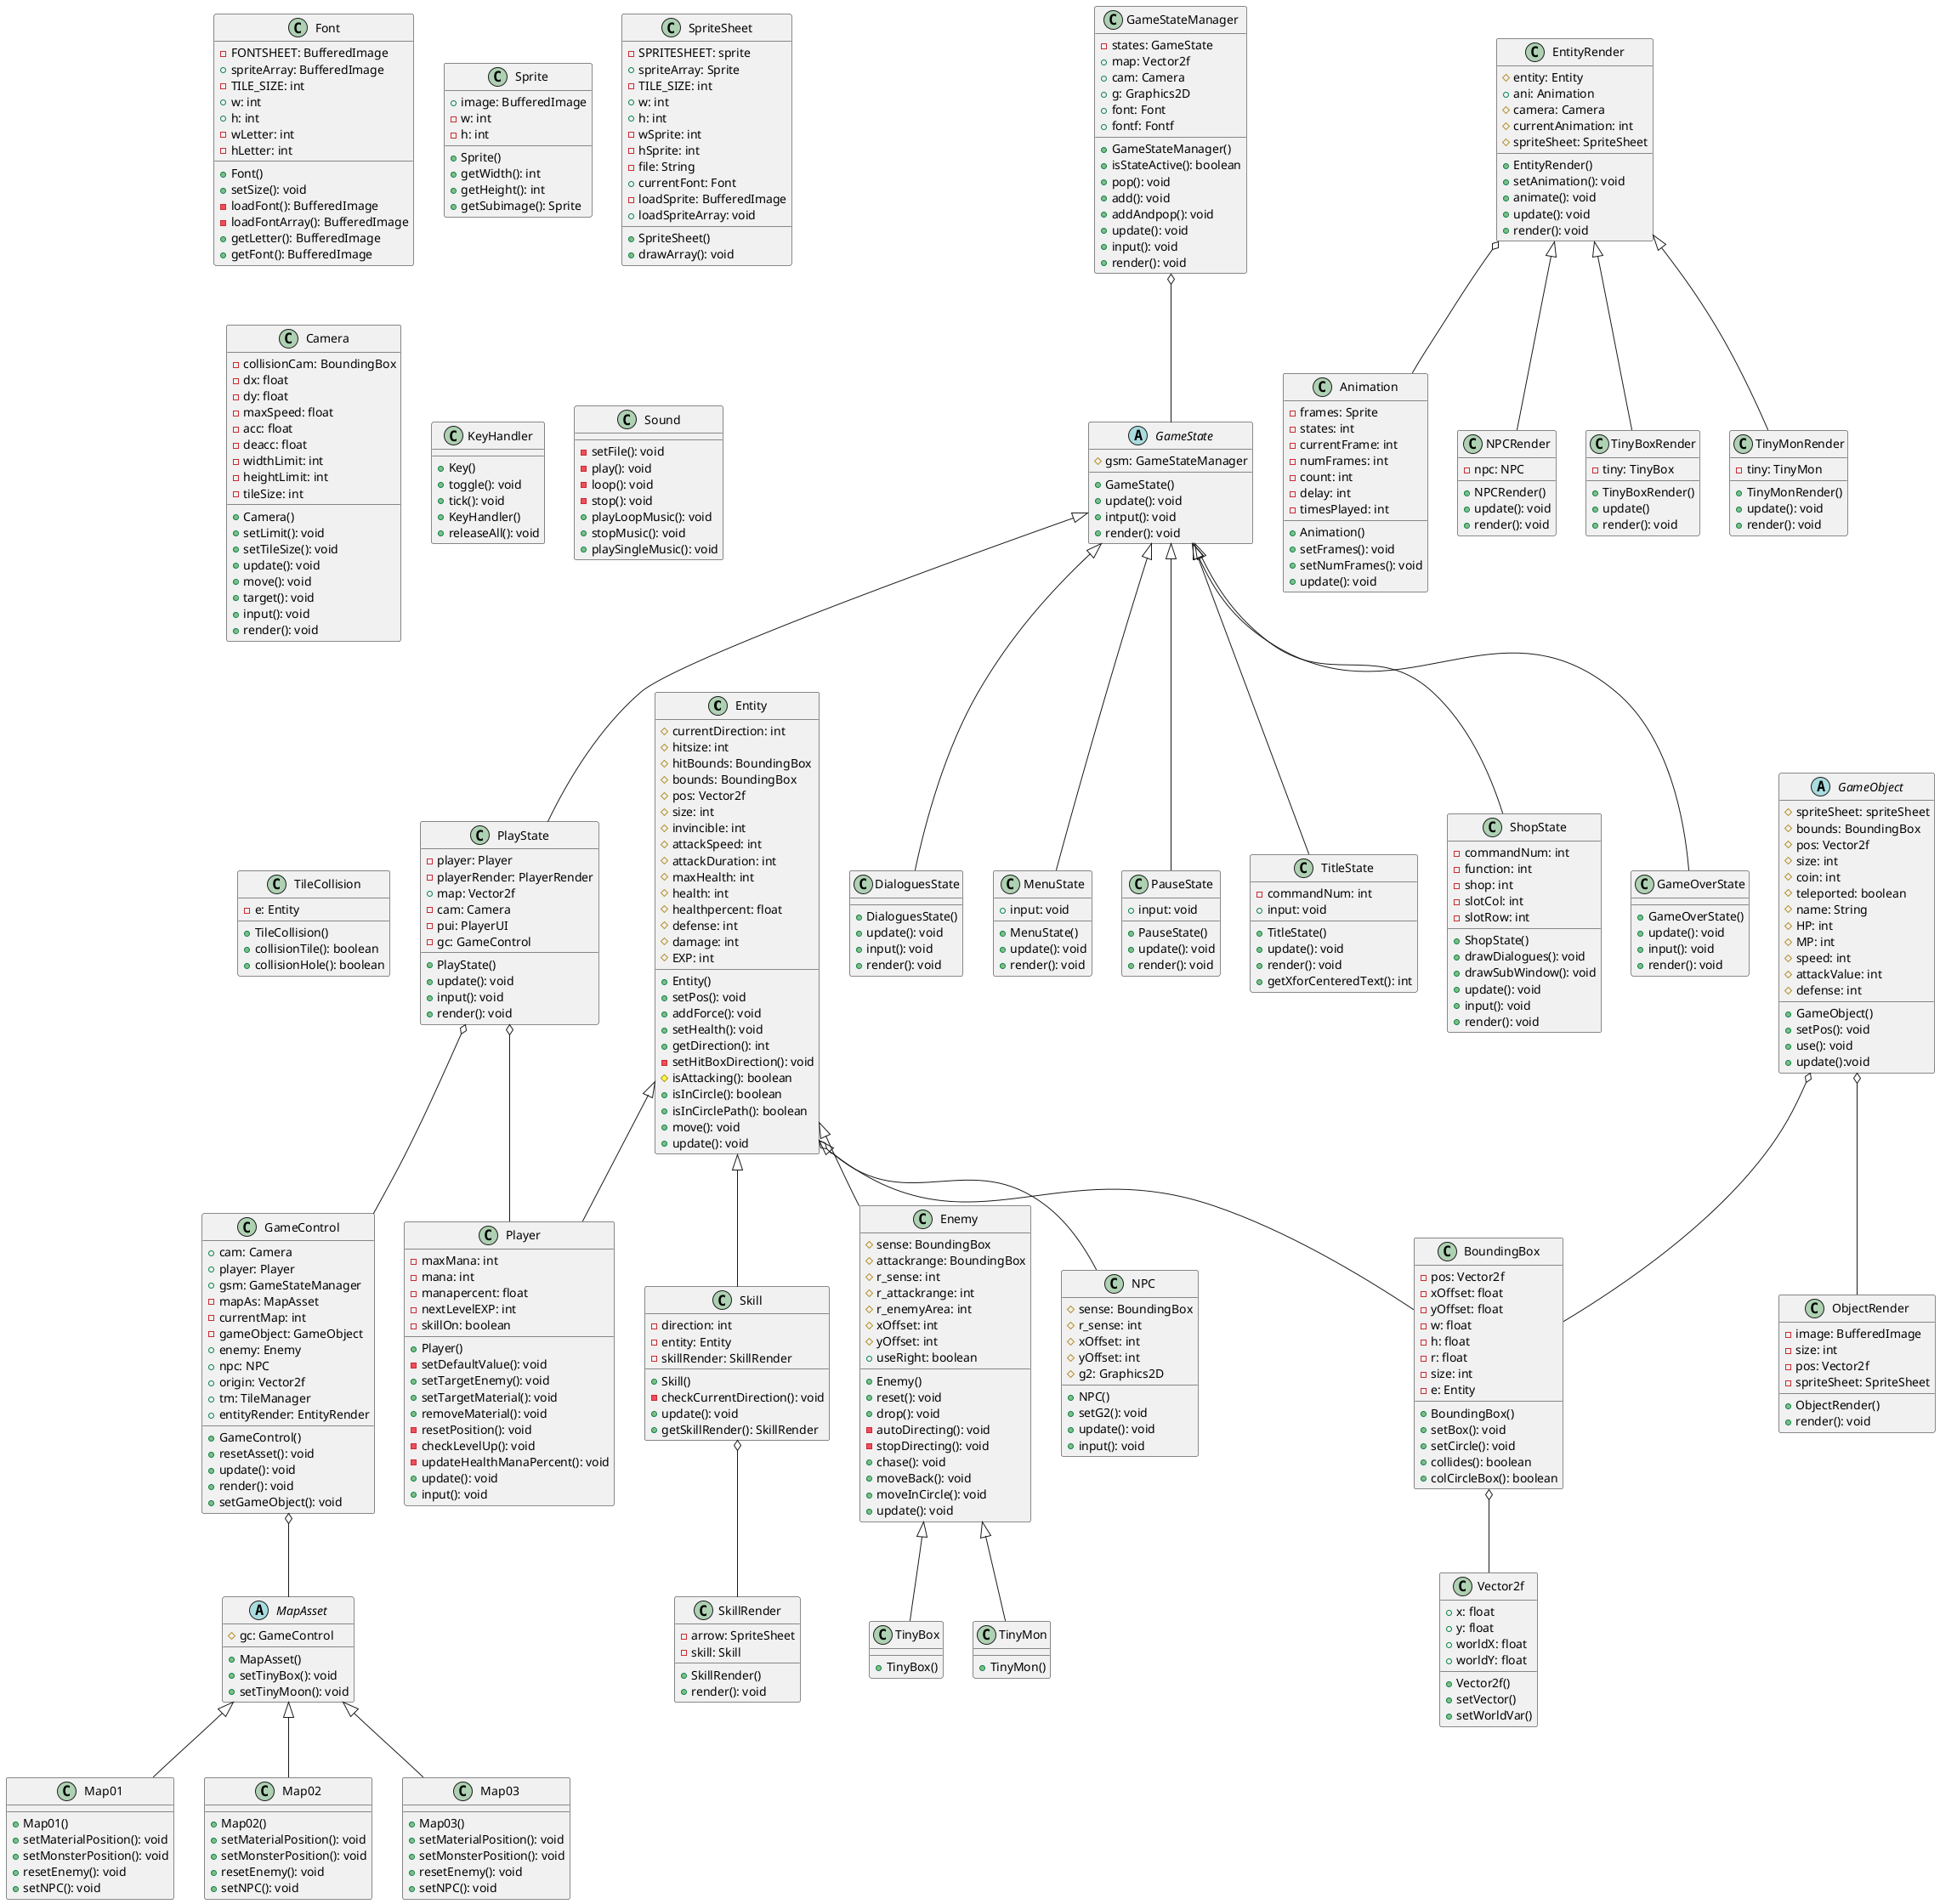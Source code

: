 @startuml
    class Entity{
        # currentDirection: int
        # hitsize: int
        # hitBounds: BoundingBox
        # bounds: BoundingBox
        # pos: Vector2f
        # size: int
        # invincible: int
        # attackSpeed: int
        # attackDuration: int
        # maxHealth: int
        # health: int
        # healthpercent: float
        # defense: int
        # damage: int
        # EXP: int
        + Entity()
        + setPos(): void
        + addForce(): void
        + setHealth(): void
        + getDirection(): int
        - setHitBoxDirection(): void
        # isAttacking(): boolean
        +  isInCircle(): boolean
        +  isInCirclePath(): boolean
        + move(): void
        + update(): void
    }
    class Player extends Entity{
        - maxMana: int
        - mana: int
        - manapercent: float
        - nextLevelEXP: int
        - skillOn: boolean
        + Player()
        - setDefaultValue(): void
        + setTargetEnemy(): void
        + setTargetMaterial(): void
        + removeMaterial(): void
        - resetPosition(): void
        - checkLevelUp(): void
        - updateHealthManaPercent(): void
        + update(): void
        + input(): void 
    }
    abstract class GameObject{
        # spriteSheet: spriteSheet
        # bounds: BoundingBox
        # pos: Vector2f
        # size: int
        # coin: int
        # teleported: boolean
        # name: String
        # HP: int
        # MP: int
        # speed: int
        # attackValue: int
        # defense: int
        + GameObject()
        + setPos(): void
        + use(): void
        + update():void
    }
    class Skill extends Entity{
        - direction: int
        - entity: Entity
        - skillRender: SkillRender
        + Skill()
        - checkCurrentDirection(): void
        + update(): void
        + getSkillRender(): SkillRender
    }

    '-----------------enemy----------------
    class Enemy extends Entity{
        # sense: BoundingBox
        # attackrange: BoundingBox
        # r_sense: int
        # r_attackrange: int
        # r_enemyArea: int
        # xOffset: int
        # yOffset: int
        + useRight: boolean
        + Enemy()
        + reset(): void
        + drop(): void
        - autoDirecting(): void
        - stopDirecting(): void
        + chase(): void
        + moveBack(): void
        + moveInCircle(): void
        + update(): void
    }
    class TinyBox extends Enemy{
        + TinyBox()
    }
    class TinyMon extends Enemy{
        + TinyMon()
    }
    '--------------npc------------
    class NPC extends Entity{
        # sense: BoundingBox
        # r_sense: int
        # xOffset: int
        # yOffset: int
        # g2: Graphics2D
        + NPC()
        + setG2(): void
        + update(): void
        + input(): void
    }

    '-------------graphics-------------
    class Animation{
        - frames: Sprite
        - states: int
        - currentFrame: int
        - numFrames: int
        - count: int
        - delay: int
        - timesPlayed: int
        + Animation()
        + setFrames(): void
        + setNumFrames(): void
        + update(): void
    }
    class Font{
        - FONTSHEET: BufferedImage
        + spriteArray: BufferedImage
        - TILE_SIZE: int
        + w: int
        + h: int
        - wLetter: int
        - hLetter: int
        + Font()
        + setSize(): void
        - loadFont(): BufferedImage
        - loadFontArray(): BufferedImage
        + getLetter(): BufferedImage
        + getFont(): BufferedImage
    }
    class Sprite{
        + image: BufferedImage
        - w: int
        - h: int
        + Sprite()
        + getWidth(): int
        + getHeight(): int
        + getSubimage(): Sprite
    }
    class SpriteSheet{
        - SPRITESHEET: sprite
        + spriteArray: Sprite
        - TILE_SIZE: int
        + w: int
        + h: int
        - wSprite: int
        - hSprite: int
        - file: String
        + currentFont: Font
        + SpriteSheet()
        - loadSprite: BufferedImage
        + loadSpriteArray: void
        + drawArray(): void
    }

    '-------------math---------------
    class BoundingBox {
        - pos: Vector2f
        - xOffset: float
        - yOffset: float
        - w: float
        - h: float
        - r: float
        - size: int
        - e: Entity
        + BoundingBox()
        + setBox(): void
        + setCircle(): void
        + collides(): boolean
        + colCircleBox(): boolean
    }
    class Vector2f{
        + x: float
        + y: float
        + worldX: float
        + worldY: float
        + Vector2f()
        + setVector()
        + setWorldVar()
    }

    '-----------------render-------------
    class EntityRender{
        # entity: Entity
        + ani: Animation
        # camera: Camera 
        # currentAnimation: int
        # spriteSheet: SpriteSheet
        + EntityRender()
        + setAnimation(): void
        + animate(): void
        + update(): void
        + render(): void
    }
    class NPCRender extends EntityRender{
        - npc: NPC
        + NPCRender()
        + update(): void
        + render(): void
    }
    class ObjectRender{
        - image: BufferedImage
        - size: int
        - pos: Vector2f
        - spriteSheet: SpriteSheet
        + ObjectRender()
        + render(): void
    }
    class SkillRender{
        - arrow: SpriteSheet
        - skill: Skill
        + SkillRender()
        + render(): void
    }
    class TinyBoxRender extends EntityRender{
        - tiny: TinyBox
        + TinyBoxRender()
        + update()
        + render(): void
    }
    class TinyMonRender extends EntityRender{
        - tiny: TinyMon
        + TinyMonRender()
        + update(): void
        + render(): void
    }

    '--------------states------------
    class DialoguesState extends GameState{
        + DialoguesState()
        + update(): void
        + input(): void
        + render(): void
    }
    abstract class GameState{
        # gsm: GameStateManager
        + GameState()
        + update(): void
        + intput(): void
        + render(): void
    }
    class GameStateManager{
        - states: GameState
        + map: Vector2f
        + cam: Camera
        + g: Graphics2D
        + font: Font
        + fontf: Fontf
        + GameStateManager()
        + isStateActive(): boolean
        + pop(): void
        + add(): void
        + addAndpop(): void
        + update(): void
        + input(): void
        + render(): void
    }
    class MenuState extends GameState {
        + MenuState()
        + update(): void
        + input: void
        + render(): void
    }
    class PauseState extends GameState {
        + PauseState()
        + update(): void
        + input: void
        + render(): void
    }
    class TitleState extends GameState{
        - commandNum: int
        + TitleState()
        + update(): void
        + input: void
        + render(): void
        + getXforCenteredText(): int
    }
    class PlayState extends GameState{
        - player: Player
        - playerRender: PlayerRender
        + map: Vector2f
        - cam: Camera
        - pui: PlayerUI
        - gc: GameControl
        + PlayState()
        + update(): void
        + input(): void
        + render(): void
    }
    class ShopState extends GameState{
        - commandNum: int
        - function: int
        - shop: int
        - slotCol: int
        - slotRow: int
        + ShopState()
        + drawDialogues(): void
        + drawSubWindow(): void
        + update(): void
        + input(): void
        + render(): void
    }
    class GameOverState extends GameState {
        + GameOverState()
        + update(): void
        + input(): void
        + render(): void
    }

    ' -----------data------------
    class GameControl{
        + cam: Camera
        + player: Player
        + gsm: GameStateManager
        - mapAs: MapAsset
        - currentMap: int
        - gameObject: GameObject 
        + enemy: Enemy
        + npc: NPC
        + origin: Vector2f
        + tm: TileManager
        + entityRender: EntityRender
        + GameControl()
        + resetAsset(): void
        + update(): void
        + render(): void
        + setGameObject(): void
    }
    abstract class MapAsset{
        # gc: GameControl
        + MapAsset()
        + setTinyBox(): void
        + setTinyMoon(): void
    }
    class Map01 extends MapAsset {
        + Map01()
        + setMaterialPosition(): void
        + setMonsterPosition(): void
        + resetEnemy(): void
        + setNPC(): void
    }
    class Map02 extends MapAsset {
        + Map02()
        + setMaterialPosition(): void
        + setMonsterPosition(): void
        + resetEnemy(): void
        + setNPC(): void
    }
    class Map03 extends MapAsset {
        + Map03()
        + setMaterialPosition(): void
        + setMonsterPosition(): void
        + resetEnemy(): void
        + setNPC(): void
    }

    ' ------------util--------------
    class Camera{
        - collisionCam: BoundingBox
        - dx: float
        - dy: float
        - maxSpeed: float
        - acc: float
        - deacc: float
        - widthLimit: int
        - heightLimit: int
        - tileSize: int
        + Camera()
        + setLimit(): void
        + setTileSize(): void
        + update(): void
        + move(): void
        + target(): void
        + input(): void
        + render(): void
    }
    class KeyHandler{
        + Key()
        + toggle(): void
        + tick(): void
        + KeyHandler()
        + releaseAll(): void
    }
    class Sound{
        - setFile(): void
        - play(): void
        - loop(): void
        - stop(): void
        + playLoopMusic(): void
        + stopMusic(): void
        + playSingleMusic(): void
    }
    class TileCollision{
        - e: Entity
        + TileCollision()
        + collisionTile(): boolean
        + collisionHole(): boolean
    }
    GameObject o-- BoundingBox
    Entity o-- BoundingBox
    BoundingBox o-- Vector2f
    GameControl o-- MapAsset
    PlayState o-- GameControl
    PlayState o-- Player
    GameStateManager o-- GameState
    Skill o-- SkillRender
    GameObject o-- ObjectRender
    EntityRender o-- Animation

@enduml
